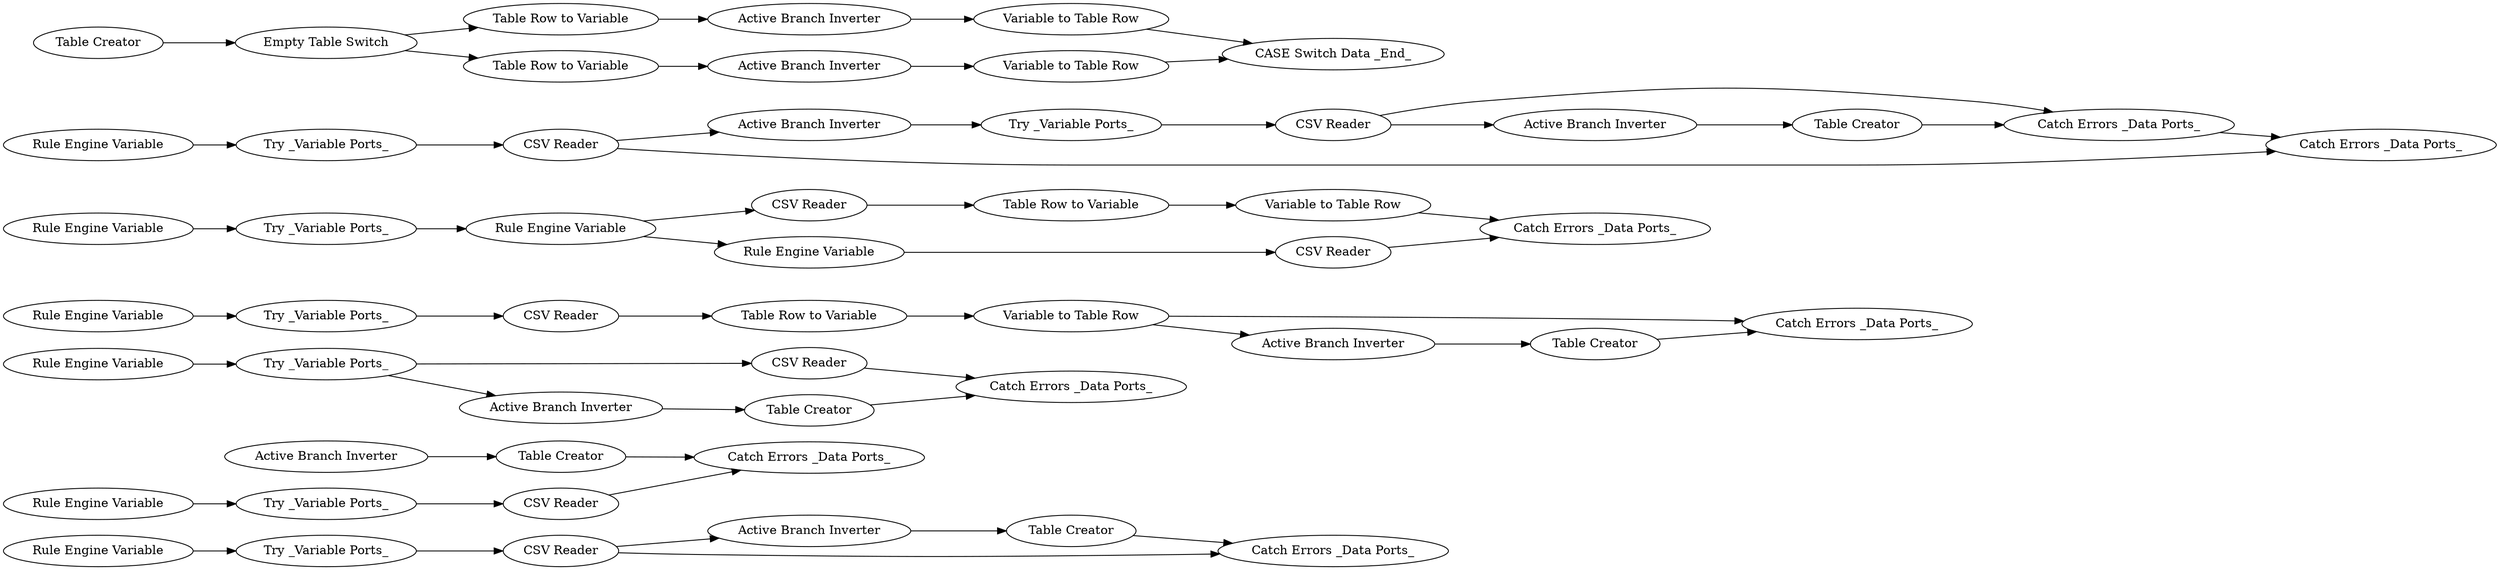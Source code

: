 digraph {
	1 [label="CSV Reader"]
	2 [label="Try _Variable Ports_"]
	3 [label="Active Branch Inverter"]
	4 [label="Catch Errors _Data Ports_"]
	5 [label="Table Creator"]
	7 [label="Active Branch Inverter"]
	8 [label="Table Creator"]
	9 [label="Try _Variable Ports_"]
	10 [label="CSV Reader"]
	11 [label="Catch Errors _Data Ports_"]
	13 [label="Try _Variable Ports_"]
	14 [label="CSV Reader"]
	15 [label="Active Branch Inverter"]
	16 [label="Table Creator"]
	17 [label="Catch Errors _Data Ports_"]
	19 [label="Catch Errors _Data Ports_"]
	20 [label="Active Branch Inverter"]
	21 [label="Table Creator"]
	22 [label="CSV Reader"]
	23 [label="Try _Variable Ports_"]
	25 [label="Table Row to Variable"]
	26 [label="Variable to Table Row"]
	27 [label="Try _Variable Ports_"]
	28 [label="CSV Reader"]
	31 [label="Catch Errors _Data Ports_"]
	33 [label="CSV Reader"]
	34 [label="Rule Engine Variable"]
	35 [label="Rule Engine Variable"]
	36 [label="Rule Engine Variable"]
	37 [label="Table Row to Variable"]
	38 [label="Variable to Table Row"]
	39 [label="Rule Engine Variable"]
	40 [label="Try _Variable Ports_"]
	41 [label="CSV Reader"]
	42 [label="Active Branch Inverter"]
	43 [label="Table Creator"]
	44 [label="Catch Errors _Data Ports_"]
	45 [label="Try _Variable Ports_"]
	46 [label="CSV Reader"]
	47 [label="Catch Errors _Data Ports_"]
	48 [label="Active Branch Inverter"]
	49 [label="Empty Table Switch"]
	50 [label="CASE Switch Data _End_"]
	51 [label="Table Creator"]
	52 [label="Active Branch Inverter"]
	53 [label="Rule Engine Variable"]
	54 [label="Rule Engine Variable"]
	55 [label="Rule Engine Variable"]
	56 [label="Rule Engine Variable"]
	57 [label="Active Branch Inverter"]
	58 [label="Table Row to Variable"]
	59 [label="Table Row to Variable"]
	60 [label="Variable to Table Row"]
	61 [label="Variable to Table Row"]
	1 -> 3
	1 -> 4
	2 -> 1
	3 -> 5
	5 -> 4
	7 -> 8
	8 -> 11
	9 -> 10
	10 -> 11
	13 -> 15
	13 -> 14
	14 -> 17
	15 -> 16
	16 -> 17
	20 -> 21
	21 -> 19
	22 -> 25
	23 -> 22
	25 -> 26
	26 -> 19
	26 -> 20
	27 -> 34
	28 -> 37
	33 -> 31
	34 -> 36
	34 -> 28
	35 -> 2
	36 -> 33
	37 -> 38
	38 -> 31
	39 -> 40
	40 -> 41
	41 -> 42
	41 -> 44
	42 -> 45
	43 -> 47
	45 -> 46
	46 -> 47
	46 -> 48
	47 -> 44
	48 -> 43
	49 -> 59
	49 -> 58
	51 -> 49
	52 -> 60
	53 -> 13
	54 -> 9
	55 -> 23
	56 -> 27
	57 -> 61
	58 -> 52
	59 -> 57
	60 -> 50
	61 -> 50
	rankdir=LR
}
